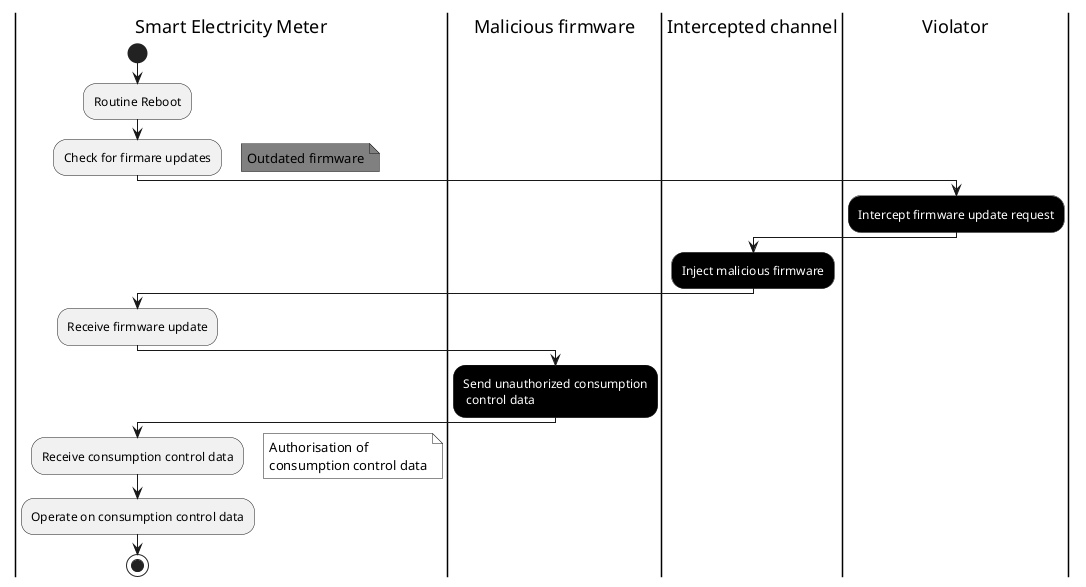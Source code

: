 @startuml
' title Mal-activities for security risk management
skinparam Activity {
    FontColor<<misuse>> white
    BackgroundColor<<misuse>> black
}

skinparam note {
    FontColor black
    BackgroundColor white
}


' title TRR-AUTHOR-1
|Smart Electricity Meter|
start
:Routine Reboot;
:Check for firmare updates;
floating note right #gray: Outdated firmware
|Malicious firmware|
|Intercepted channel|
|Violator|
:Intercept firmware update request; <<misuse>>
|Intercepted channel|
:Inject malicious firmware; <<misuse>>
' :Intercept firmware update request; <<misuse>>

|Smart Electricity Meter|
:Receive firmware update;
' |Smart Electricity Meter|
' :Notify server of firmware update;
' |Smart Electricity Meter|
' :Operate per user-defined parameters;
|Malicious firmware|
:Send unauthorized consumption\n control data; <<misuse>>
|Smart Electricity Meter|
:Receive consumption control data;
floating note right
    Authorisation of
    consumption control data
end note 
:Operate on consumption control data;
' while (Command to operate?) is (Yes)
' |Violator|
' :Send unauthorized commands; <<misuse>>
' |Smart Electricity Meter|
' :Operate on sent commands; <<misuse>>
' endwhile (No)
' -[hidden]->
' detach


stop

@enduml